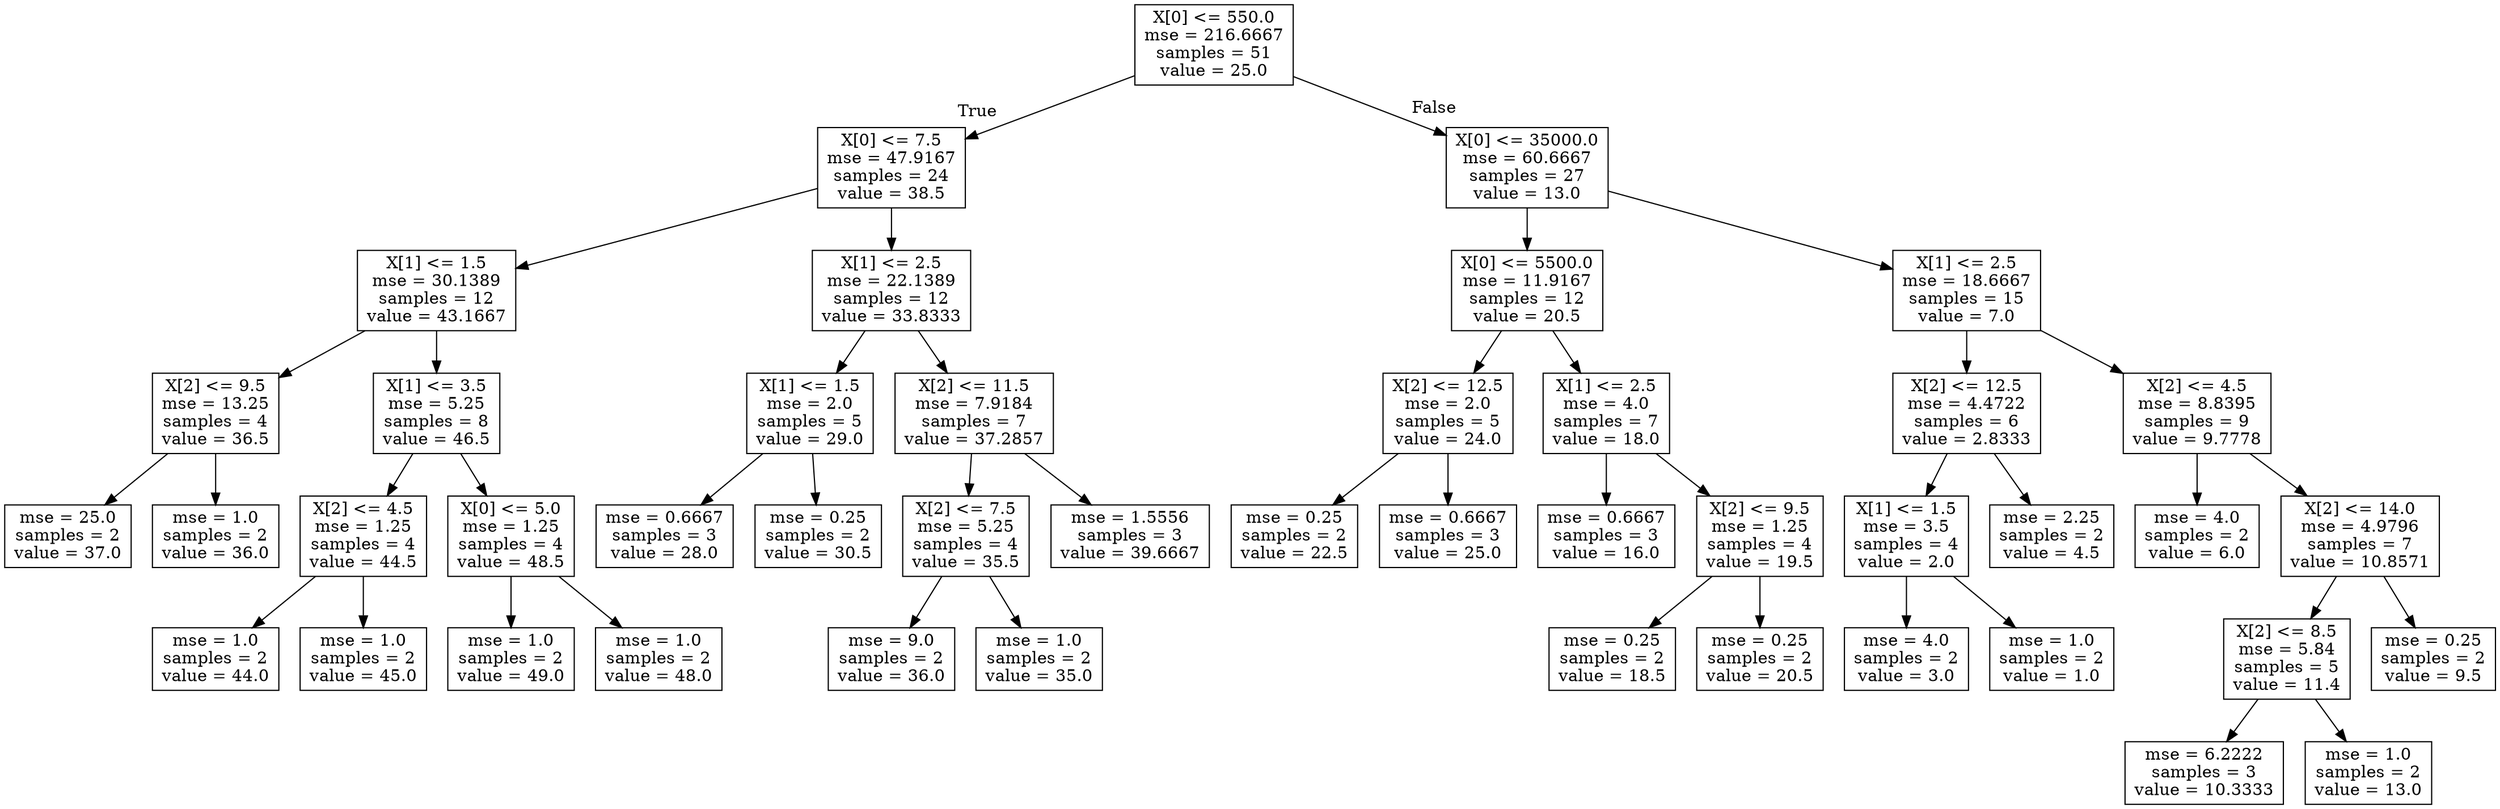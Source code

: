 digraph Tree {
node [shape=box] ;
0 [label="X[0] <= 550.0\nmse = 216.6667\nsamples = 51\nvalue = 25.0"] ;
1 [label="X[0] <= 7.5\nmse = 47.9167\nsamples = 24\nvalue = 38.5"] ;
0 -> 1 [labeldistance=2.5, labelangle=45, headlabel="True"] ;
2 [label="X[1] <= 1.5\nmse = 30.1389\nsamples = 12\nvalue = 43.1667"] ;
1 -> 2 ;
3 [label="X[2] <= 9.5\nmse = 13.25\nsamples = 4\nvalue = 36.5"] ;
2 -> 3 ;
4 [label="mse = 25.0\nsamples = 2\nvalue = 37.0"] ;
3 -> 4 ;
5 [label="mse = 1.0\nsamples = 2\nvalue = 36.0"] ;
3 -> 5 ;
6 [label="X[1] <= 3.5\nmse = 5.25\nsamples = 8\nvalue = 46.5"] ;
2 -> 6 ;
7 [label="X[2] <= 4.5\nmse = 1.25\nsamples = 4\nvalue = 44.5"] ;
6 -> 7 ;
8 [label="mse = 1.0\nsamples = 2\nvalue = 44.0"] ;
7 -> 8 ;
9 [label="mse = 1.0\nsamples = 2\nvalue = 45.0"] ;
7 -> 9 ;
10 [label="X[0] <= 5.0\nmse = 1.25\nsamples = 4\nvalue = 48.5"] ;
6 -> 10 ;
11 [label="mse = 1.0\nsamples = 2\nvalue = 49.0"] ;
10 -> 11 ;
12 [label="mse = 1.0\nsamples = 2\nvalue = 48.0"] ;
10 -> 12 ;
13 [label="X[1] <= 2.5\nmse = 22.1389\nsamples = 12\nvalue = 33.8333"] ;
1 -> 13 ;
14 [label="X[1] <= 1.5\nmse = 2.0\nsamples = 5\nvalue = 29.0"] ;
13 -> 14 ;
15 [label="mse = 0.6667\nsamples = 3\nvalue = 28.0"] ;
14 -> 15 ;
16 [label="mse = 0.25\nsamples = 2\nvalue = 30.5"] ;
14 -> 16 ;
17 [label="X[2] <= 11.5\nmse = 7.9184\nsamples = 7\nvalue = 37.2857"] ;
13 -> 17 ;
18 [label="X[2] <= 7.5\nmse = 5.25\nsamples = 4\nvalue = 35.5"] ;
17 -> 18 ;
19 [label="mse = 9.0\nsamples = 2\nvalue = 36.0"] ;
18 -> 19 ;
20 [label="mse = 1.0\nsamples = 2\nvalue = 35.0"] ;
18 -> 20 ;
21 [label="mse = 1.5556\nsamples = 3\nvalue = 39.6667"] ;
17 -> 21 ;
22 [label="X[0] <= 35000.0\nmse = 60.6667\nsamples = 27\nvalue = 13.0"] ;
0 -> 22 [labeldistance=2.5, labelangle=-45, headlabel="False"] ;
23 [label="X[0] <= 5500.0\nmse = 11.9167\nsamples = 12\nvalue = 20.5"] ;
22 -> 23 ;
24 [label="X[2] <= 12.5\nmse = 2.0\nsamples = 5\nvalue = 24.0"] ;
23 -> 24 ;
25 [label="mse = 0.25\nsamples = 2\nvalue = 22.5"] ;
24 -> 25 ;
26 [label="mse = 0.6667\nsamples = 3\nvalue = 25.0"] ;
24 -> 26 ;
27 [label="X[1] <= 2.5\nmse = 4.0\nsamples = 7\nvalue = 18.0"] ;
23 -> 27 ;
28 [label="mse = 0.6667\nsamples = 3\nvalue = 16.0"] ;
27 -> 28 ;
29 [label="X[2] <= 9.5\nmse = 1.25\nsamples = 4\nvalue = 19.5"] ;
27 -> 29 ;
30 [label="mse = 0.25\nsamples = 2\nvalue = 18.5"] ;
29 -> 30 ;
31 [label="mse = 0.25\nsamples = 2\nvalue = 20.5"] ;
29 -> 31 ;
32 [label="X[1] <= 2.5\nmse = 18.6667\nsamples = 15\nvalue = 7.0"] ;
22 -> 32 ;
33 [label="X[2] <= 12.5\nmse = 4.4722\nsamples = 6\nvalue = 2.8333"] ;
32 -> 33 ;
34 [label="X[1] <= 1.5\nmse = 3.5\nsamples = 4\nvalue = 2.0"] ;
33 -> 34 ;
35 [label="mse = 4.0\nsamples = 2\nvalue = 3.0"] ;
34 -> 35 ;
36 [label="mse = 1.0\nsamples = 2\nvalue = 1.0"] ;
34 -> 36 ;
37 [label="mse = 2.25\nsamples = 2\nvalue = 4.5"] ;
33 -> 37 ;
38 [label="X[2] <= 4.5\nmse = 8.8395\nsamples = 9\nvalue = 9.7778"] ;
32 -> 38 ;
39 [label="mse = 4.0\nsamples = 2\nvalue = 6.0"] ;
38 -> 39 ;
40 [label="X[2] <= 14.0\nmse = 4.9796\nsamples = 7\nvalue = 10.8571"] ;
38 -> 40 ;
41 [label="X[2] <= 8.5\nmse = 5.84\nsamples = 5\nvalue = 11.4"] ;
40 -> 41 ;
42 [label="mse = 6.2222\nsamples = 3\nvalue = 10.3333"] ;
41 -> 42 ;
43 [label="mse = 1.0\nsamples = 2\nvalue = 13.0"] ;
41 -> 43 ;
44 [label="mse = 0.25\nsamples = 2\nvalue = 9.5"] ;
40 -> 44 ;
}